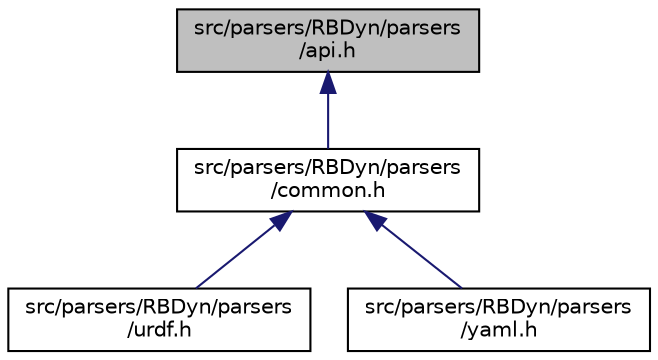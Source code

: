 digraph "src/parsers/RBDyn/parsers/api.h"
{
 // LATEX_PDF_SIZE
  edge [fontname="Helvetica",fontsize="10",labelfontname="Helvetica",labelfontsize="10"];
  node [fontname="Helvetica",fontsize="10",shape=record];
  Node1 [label="src/parsers/RBDyn/parsers\l/api.h",height=0.2,width=0.4,color="black", fillcolor="grey75", style="filled", fontcolor="black",tooltip=" "];
  Node1 -> Node2 [dir="back",color="midnightblue",fontsize="10",style="solid",fontname="Helvetica"];
  Node2 [label="src/parsers/RBDyn/parsers\l/common.h",height=0.2,width=0.4,color="black", fillcolor="white", style="filled",URL="$common_8h.html",tooltip=" "];
  Node2 -> Node3 [dir="back",color="midnightblue",fontsize="10",style="solid",fontname="Helvetica"];
  Node3 [label="src/parsers/RBDyn/parsers\l/urdf.h",height=0.2,width=0.4,color="black", fillcolor="white", style="filled",URL="$urdf_8h.html",tooltip=" "];
  Node2 -> Node4 [dir="back",color="midnightblue",fontsize="10",style="solid",fontname="Helvetica"];
  Node4 [label="src/parsers/RBDyn/parsers\l/yaml.h",height=0.2,width=0.4,color="black", fillcolor="white", style="filled",URL="$yaml_8h.html",tooltip=" "];
}
